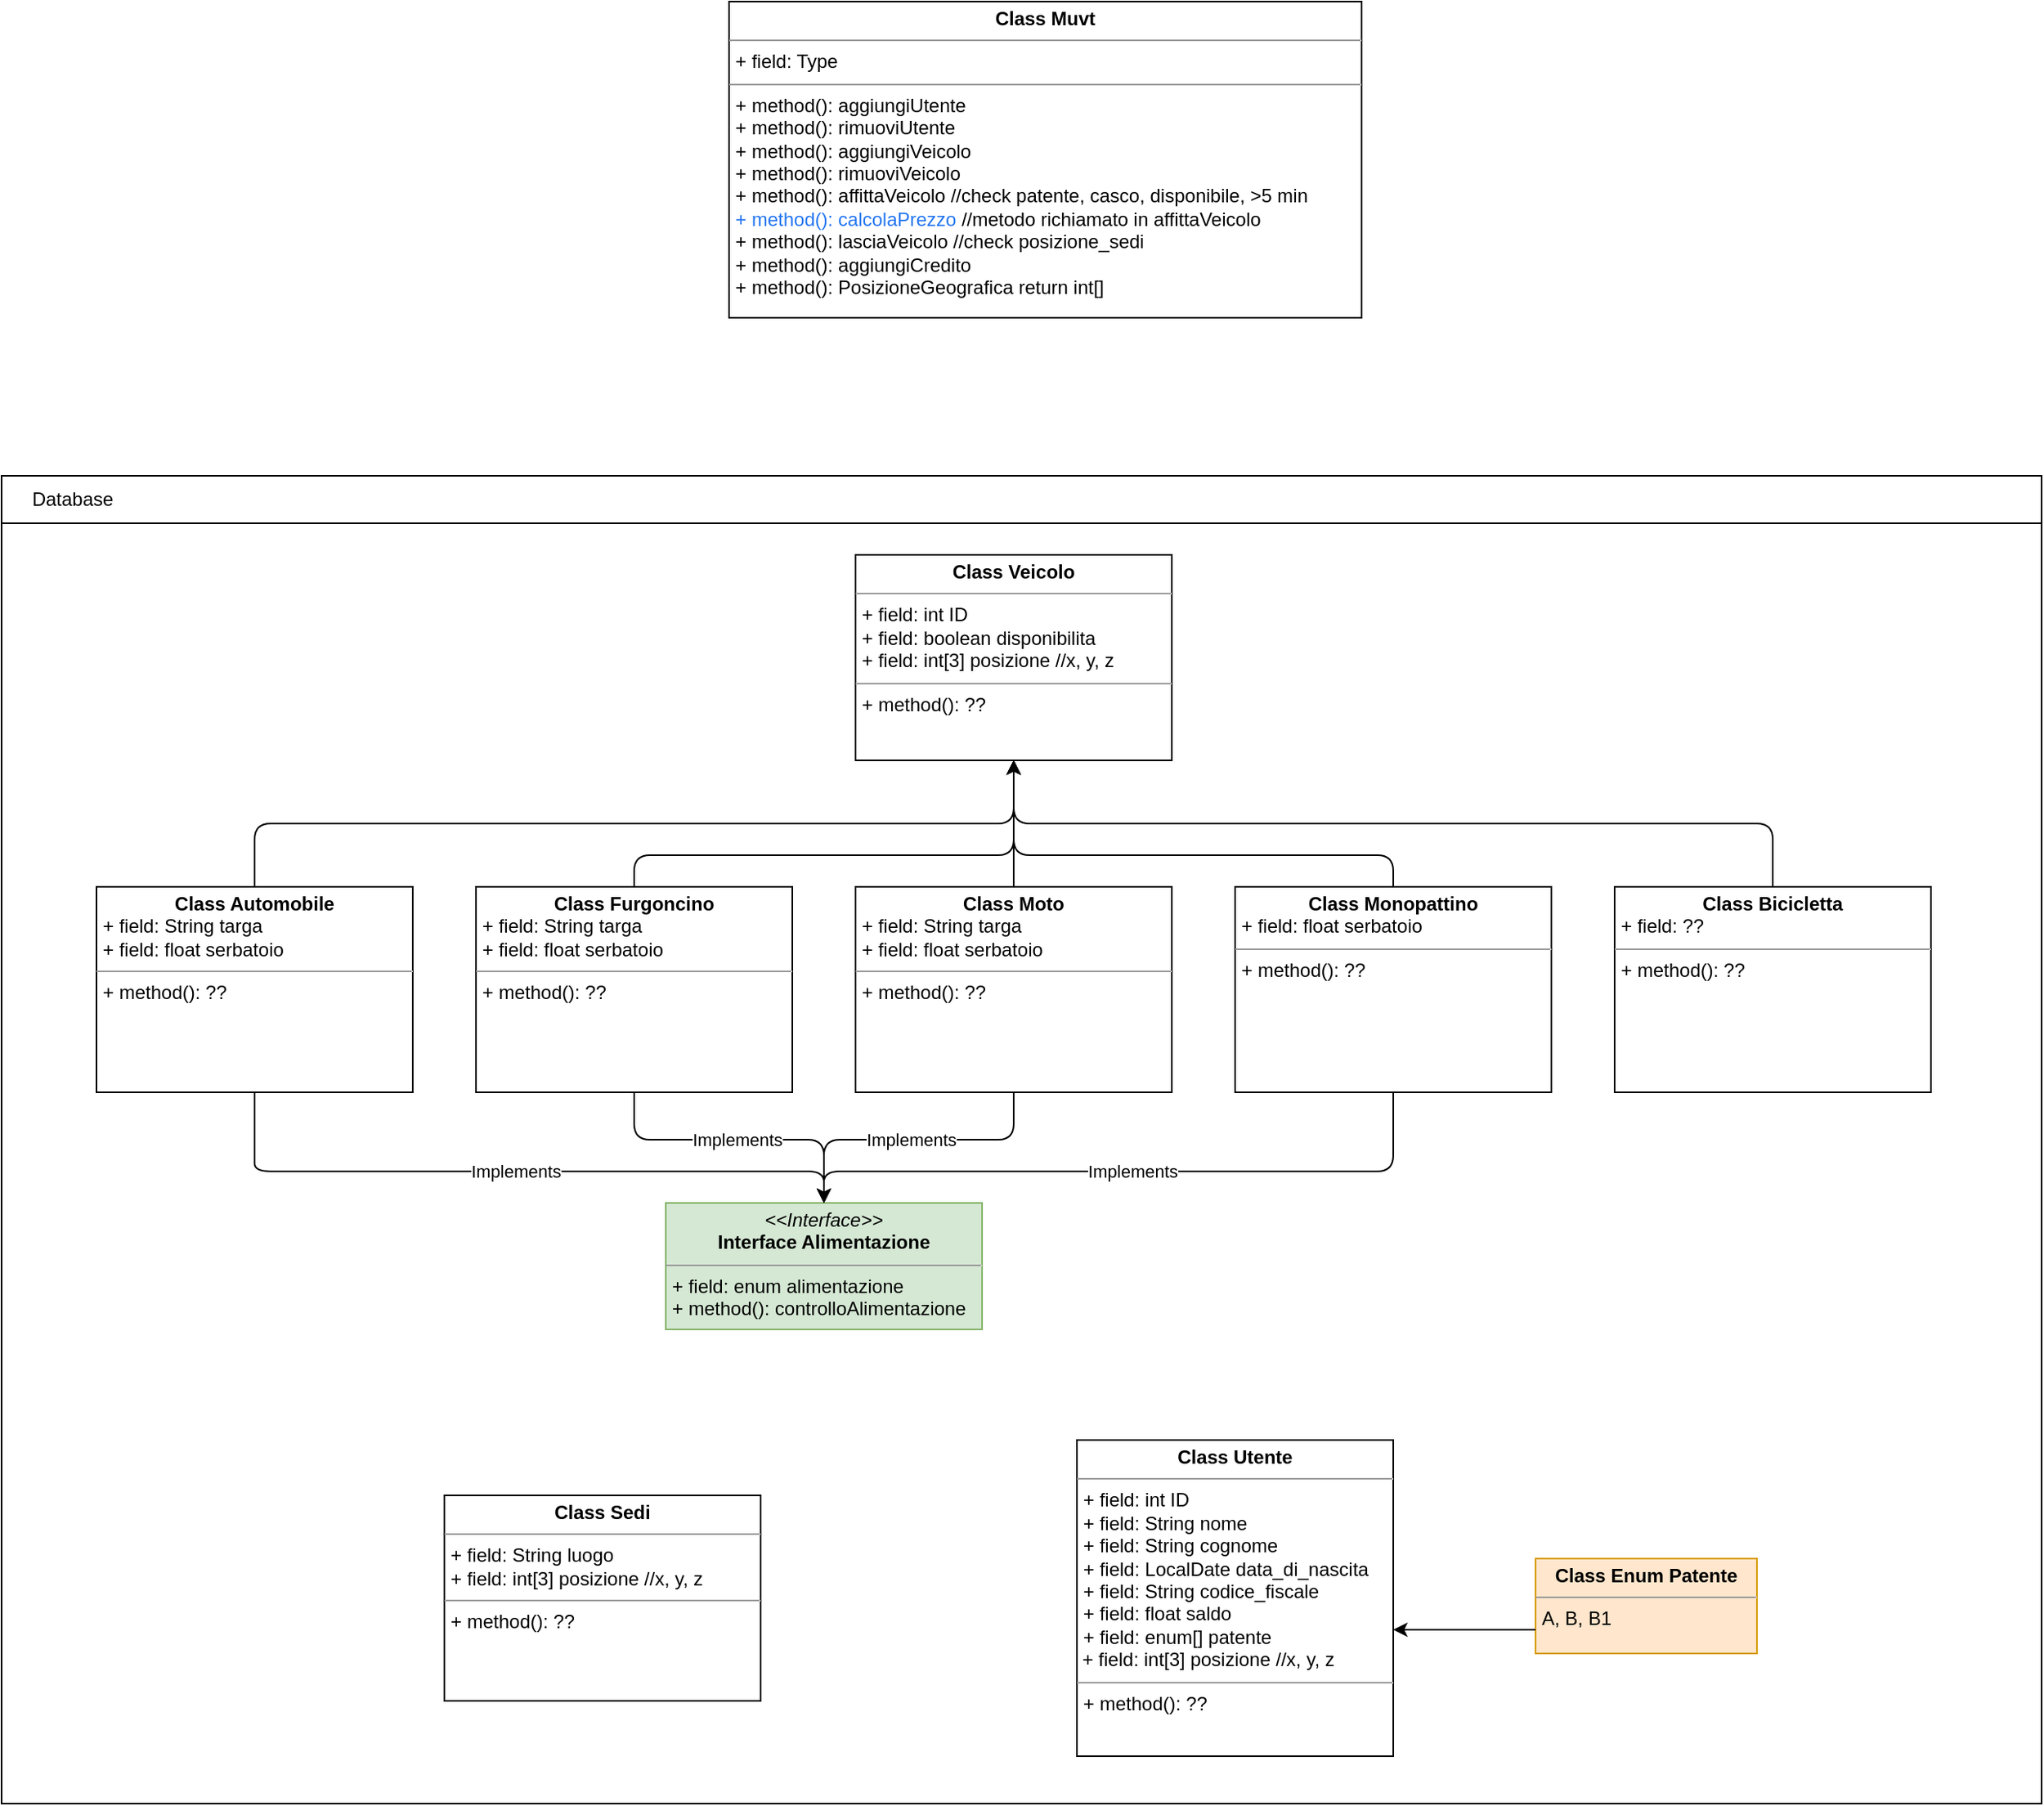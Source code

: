 <mxfile version="14.5.1" type="device"><diagram id="C5RBs43oDa-KdzZeNtuy" name="Page-1"><mxGraphModel dx="852" dy="486" grid="1" gridSize="10" guides="1" tooltips="1" connect="1" arrows="1" fold="1" page="1" pageScale="1" pageWidth="1169" pageHeight="827" math="0" shadow="0"><root><mxCell id="WIyWlLk6GJQsqaUBKTNV-0"/><mxCell id="WIyWlLk6GJQsqaUBKTNV-1" parent="WIyWlLk6GJQsqaUBKTNV-0"/><mxCell id="R4GEKbzclm3p3Y_QMuAE-41" value="" style="shape=internalStorage;whiteSpace=wrap;html=1;backgroundOutline=1;dx=0;dy=30;" vertex="1" parent="WIyWlLk6GJQsqaUBKTNV-1"><mxGeometry x="60" y="420" width="1290" height="840" as="geometry"/></mxCell><mxCell id="R4GEKbzclm3p3Y_QMuAE-4" value="&lt;p style=&quot;margin: 0px ; margin-top: 4px ; text-align: center&quot;&gt;&lt;b&gt;Class Muvt&lt;/b&gt;&lt;/p&gt;&lt;hr size=&quot;1&quot;&gt;&lt;p style=&quot;margin: 0px ; margin-left: 4px&quot;&gt;+ field: Type&lt;/p&gt;&lt;hr size=&quot;1&quot;&gt;&lt;p style=&quot;margin: 0px ; margin-left: 4px&quot;&gt;+ method(): aggiungiUtente&lt;/p&gt;&lt;p style=&quot;margin: 0px ; margin-left: 4px&quot;&gt;+ method(): rimuoviUtente&lt;br&gt;&lt;/p&gt;&lt;p style=&quot;margin: 0px ; margin-left: 4px&quot;&gt;+ method(): aggiungiVeicolo&lt;br&gt;&lt;/p&gt;&lt;p style=&quot;margin: 0px ; margin-left: 4px&quot;&gt;+ method(): rimuoviVeicolo&lt;br&gt;+ method(): affittaVeicolo //check patente, casco, disponibile, &amp;gt;5 min&lt;br&gt;&lt;font color=&quot;#2476f0&quot;&gt;+ method(): calcolaPrezzo&lt;/font&gt; //metodo richiamato in affittaVeicolo&amp;nbsp;&lt;br&gt;+ method(): lasciaVeicolo //check posizione_sedi&lt;br&gt;+ method(): aggiungiCredito&lt;br&gt;+ method(): PosizioneGeografica return int[]&lt;br&gt;&lt;/p&gt;" style="verticalAlign=top;align=left;overflow=fill;fontSize=12;fontFamily=Helvetica;html=1;" vertex="1" parent="WIyWlLk6GJQsqaUBKTNV-1"><mxGeometry x="520" y="120" width="400" height="200" as="geometry"/></mxCell><mxCell id="R4GEKbzclm3p3Y_QMuAE-5" value="&lt;p style=&quot;margin: 0px ; margin-top: 4px ; text-align: center&quot;&gt;&lt;b&gt;Class Veicolo&lt;/b&gt;&lt;/p&gt;&lt;hr size=&quot;1&quot;&gt;&lt;p style=&quot;margin: 0px ; margin-left: 4px&quot;&gt;+ field: int ID&lt;br&gt;+ field: boolean disponibilita&lt;br&gt;&lt;/p&gt;&lt;p style=&quot;margin: 0px ; margin-left: 4px&quot;&gt;+ field: int[3] posizione //x, y, z&lt;br&gt;&lt;/p&gt;&lt;hr size=&quot;1&quot;&gt;&lt;p style=&quot;margin: 0px ; margin-left: 4px&quot;&gt;+ method(): ??&lt;br&gt;&lt;/p&gt;" style="verticalAlign=top;align=left;overflow=fill;fontSize=12;fontFamily=Helvetica;html=1;" vertex="1" parent="WIyWlLk6GJQsqaUBKTNV-1"><mxGeometry x="600" y="470" width="200" height="130" as="geometry"/></mxCell><mxCell id="R4GEKbzclm3p3Y_QMuAE-6" value="&lt;p style=&quot;margin: 0px ; margin-top: 4px ; text-align: center&quot;&gt;&lt;i&gt;&amp;lt;&amp;lt;Interface&amp;gt;&amp;gt;&lt;/i&gt;&lt;br&gt;&lt;b&gt;Interface Alimentazione&lt;/b&gt;&lt;/p&gt;&lt;hr size=&quot;1&quot;&gt;&lt;p style=&quot;margin: 0px ; margin-left: 4px&quot;&gt;+ field: enum alimentazione&lt;/p&gt;&lt;p style=&quot;margin: 0px ; margin-left: 4px&quot;&gt;+ method(): controlloAlimentazione&amp;nbsp;&lt;/p&gt;" style="verticalAlign=top;align=left;overflow=fill;fontSize=12;fontFamily=Helvetica;html=1;fillColor=#d5e8d4;strokeColor=#82b366;" vertex="1" parent="WIyWlLk6GJQsqaUBKTNV-1"><mxGeometry x="480" y="880" width="200" height="80" as="geometry"/></mxCell><mxCell id="R4GEKbzclm3p3Y_QMuAE-7" value="&lt;p style=&quot;margin: 0px ; margin-top: 4px ; text-align: center&quot;&gt;&lt;b&gt;Class Automobile&lt;/b&gt;&lt;/p&gt;&lt;p style=&quot;margin: 0px ; margin-left: 4px&quot;&gt;+ field: String targa&lt;br&gt;&lt;/p&gt;&lt;p style=&quot;margin: 0px ; margin-left: 4px&quot;&gt;+ field: float serbatoio&amp;nbsp; &amp;nbsp; &amp;nbsp; &amp;nbsp; &amp;nbsp; &amp;nbsp; &amp;nbsp;&amp;nbsp;&lt;br&gt;&lt;/p&gt;&lt;hr size=&quot;1&quot;&gt;&lt;p style=&quot;margin: 0px ; margin-left: 4px&quot;&gt;+ method(): ??&lt;br&gt;&lt;/p&gt;" style="verticalAlign=top;align=left;overflow=fill;fontSize=12;fontFamily=Helvetica;html=1;" vertex="1" parent="WIyWlLk6GJQsqaUBKTNV-1"><mxGeometry x="120" y="680" width="200" height="130" as="geometry"/></mxCell><mxCell id="R4GEKbzclm3p3Y_QMuAE-8" value="&lt;p style=&quot;margin: 0px ; margin-top: 4px ; text-align: center&quot;&gt;&lt;b&gt;Class Furgoncino&lt;/b&gt;&lt;/p&gt;&lt;p style=&quot;margin: 0px 0px 0px 4px&quot;&gt;+ field: String targa&lt;br&gt;&lt;/p&gt;&lt;p style=&quot;margin: 0px 0px 0px 4px&quot;&gt;+ field: float serbatoio&lt;/p&gt;&lt;hr size=&quot;1&quot;&gt;&lt;p style=&quot;margin: 0px ; margin-left: 4px&quot;&gt;+ method(): ??&lt;br&gt;&lt;/p&gt;" style="verticalAlign=top;align=left;overflow=fill;fontSize=12;fontFamily=Helvetica;html=1;" vertex="1" parent="WIyWlLk6GJQsqaUBKTNV-1"><mxGeometry x="360" y="680" width="200" height="130" as="geometry"/></mxCell><mxCell id="R4GEKbzclm3p3Y_QMuAE-9" value="&lt;p style=&quot;margin: 0px ; margin-top: 4px ; text-align: center&quot;&gt;&lt;b&gt;Class Monopattino&lt;/b&gt;&lt;/p&gt;&lt;p style=&quot;margin: 0px ; margin-left: 4px&quot;&gt;+ field: float serbatoio&lt;br&gt;&lt;/p&gt;&lt;hr size=&quot;1&quot;&gt;&lt;p style=&quot;margin: 0px ; margin-left: 4px&quot;&gt;+ method(): ??&lt;br&gt;&lt;/p&gt;" style="verticalAlign=top;align=left;overflow=fill;fontSize=12;fontFamily=Helvetica;html=1;" vertex="1" parent="WIyWlLk6GJQsqaUBKTNV-1"><mxGeometry x="840" y="680" width="200" height="130" as="geometry"/></mxCell><mxCell id="R4GEKbzclm3p3Y_QMuAE-10" value="&lt;p style=&quot;margin: 0px ; margin-top: 4px ; text-align: center&quot;&gt;&lt;b&gt;Class Moto&lt;/b&gt;&lt;/p&gt;&lt;p style=&quot;margin: 0px 0px 0px 4px&quot;&gt;+ field: String targa&lt;br&gt;&lt;/p&gt;&lt;p style=&quot;margin: 0px 0px 0px 4px&quot;&gt;+ field: float serbatoio&lt;/p&gt;&lt;hr size=&quot;1&quot;&gt;&lt;p style=&quot;margin: 0px ; margin-left: 4px&quot;&gt;+ method(): ??&lt;br&gt;&lt;/p&gt;" style="verticalAlign=top;align=left;overflow=fill;fontSize=12;fontFamily=Helvetica;html=1;" vertex="1" parent="WIyWlLk6GJQsqaUBKTNV-1"><mxGeometry x="600" y="680" width="200" height="130" as="geometry"/></mxCell><mxCell id="R4GEKbzclm3p3Y_QMuAE-17" value="&lt;p style=&quot;margin: 0px ; margin-top: 4px ; text-align: center&quot;&gt;&lt;b&gt;Class Bicicletta&lt;/b&gt;&lt;/p&gt;&lt;p style=&quot;margin: 0px ; margin-left: 4px&quot;&gt;+ field: ??&lt;br&gt;&lt;/p&gt;&lt;hr size=&quot;1&quot;&gt;&lt;p style=&quot;margin: 0px ; margin-left: 4px&quot;&gt;+ method(): ??&lt;br&gt;&lt;/p&gt;" style="verticalAlign=top;align=left;overflow=fill;fontSize=12;fontFamily=Helvetica;html=1;" vertex="1" parent="WIyWlLk6GJQsqaUBKTNV-1"><mxGeometry x="1080" y="680" width="200" height="130" as="geometry"/></mxCell><mxCell id="R4GEKbzclm3p3Y_QMuAE-18" value="" style="endArrow=classic;html=1;entryX=0.5;entryY=1;entryDx=0;entryDy=0;exitX=0.5;exitY=0;exitDx=0;exitDy=0;" edge="1" parent="WIyWlLk6GJQsqaUBKTNV-1" source="R4GEKbzclm3p3Y_QMuAE-7" target="R4GEKbzclm3p3Y_QMuAE-5"><mxGeometry width="50" height="50" relative="1" as="geometry"><mxPoint x="390" y="650" as="sourcePoint"/><mxPoint x="440" y="600" as="targetPoint"/><Array as="points"><mxPoint x="220" y="640"/><mxPoint x="700" y="640"/></Array></mxGeometry></mxCell><mxCell id="R4GEKbzclm3p3Y_QMuAE-20" value="" style="endArrow=classic;html=1;entryX=0.5;entryY=1;entryDx=0;entryDy=0;exitX=0.5;exitY=0;exitDx=0;exitDy=0;" edge="1" parent="WIyWlLk6GJQsqaUBKTNV-1" source="R4GEKbzclm3p3Y_QMuAE-8" target="R4GEKbzclm3p3Y_QMuAE-5"><mxGeometry width="50" height="50" relative="1" as="geometry"><mxPoint x="350" y="630" as="sourcePoint"/><mxPoint x="400" y="580" as="targetPoint"/><Array as="points"><mxPoint x="460" y="660"/><mxPoint x="700" y="660"/></Array></mxGeometry></mxCell><mxCell id="R4GEKbzclm3p3Y_QMuAE-21" value="" style="endArrow=classic;html=1;entryX=0.5;entryY=1;entryDx=0;entryDy=0;exitX=0.5;exitY=0;exitDx=0;exitDy=0;" edge="1" parent="WIyWlLk6GJQsqaUBKTNV-1" source="R4GEKbzclm3p3Y_QMuAE-10" target="R4GEKbzclm3p3Y_QMuAE-5"><mxGeometry width="50" height="50" relative="1" as="geometry"><mxPoint x="660" y="690" as="sourcePoint"/><mxPoint x="710" y="640" as="targetPoint"/></mxGeometry></mxCell><mxCell id="R4GEKbzclm3p3Y_QMuAE-22" value="" style="endArrow=classic;html=1;entryX=0.5;entryY=1;entryDx=0;entryDy=0;exitX=0.5;exitY=0;exitDx=0;exitDy=0;" edge="1" parent="WIyWlLk6GJQsqaUBKTNV-1" source="R4GEKbzclm3p3Y_QMuAE-9" target="R4GEKbzclm3p3Y_QMuAE-5"><mxGeometry width="50" height="50" relative="1" as="geometry"><mxPoint x="930" y="660" as="sourcePoint"/><mxPoint x="980" y="610" as="targetPoint"/><Array as="points"><mxPoint x="940" y="660"/><mxPoint x="700" y="660"/></Array></mxGeometry></mxCell><mxCell id="R4GEKbzclm3p3Y_QMuAE-23" value="" style="endArrow=classic;html=1;entryX=0.5;entryY=1;entryDx=0;entryDy=0;exitX=0.5;exitY=0;exitDx=0;exitDy=0;" edge="1" parent="WIyWlLk6GJQsqaUBKTNV-1" source="R4GEKbzclm3p3Y_QMuAE-17" target="R4GEKbzclm3p3Y_QMuAE-5"><mxGeometry width="50" height="50" relative="1" as="geometry"><mxPoint x="940" y="660" as="sourcePoint"/><mxPoint x="990" y="610" as="targetPoint"/><Array as="points"><mxPoint x="1180" y="640"/><mxPoint x="700" y="640"/></Array></mxGeometry></mxCell><mxCell id="R4GEKbzclm3p3Y_QMuAE-31" value="" style="endArrow=classic;html=1;entryX=0.5;entryY=0;entryDx=0;entryDy=0;exitX=0.5;exitY=1;exitDx=0;exitDy=0;" edge="1" parent="WIyWlLk6GJQsqaUBKTNV-1" source="R4GEKbzclm3p3Y_QMuAE-7" target="R4GEKbzclm3p3Y_QMuAE-6"><mxGeometry relative="1" as="geometry"><mxPoint x="80" y="920" as="sourcePoint"/><mxPoint x="180" y="920" as="targetPoint"/><Array as="points"><mxPoint x="220" y="840"/><mxPoint x="220" y="860"/><mxPoint x="580" y="860"/></Array></mxGeometry></mxCell><mxCell id="R4GEKbzclm3p3Y_QMuAE-32" value="Implements" style="edgeLabel;resizable=0;html=1;align=center;verticalAlign=middle;" connectable="0" vertex="1" parent="R4GEKbzclm3p3Y_QMuAE-31"><mxGeometry relative="1" as="geometry"/></mxCell><mxCell id="R4GEKbzclm3p3Y_QMuAE-33" value="" style="endArrow=classic;html=1;exitX=0.5;exitY=1;exitDx=0;exitDy=0;entryX=0.5;entryY=0;entryDx=0;entryDy=0;" edge="1" parent="WIyWlLk6GJQsqaUBKTNV-1" source="R4GEKbzclm3p3Y_QMuAE-8" target="R4GEKbzclm3p3Y_QMuAE-6"><mxGeometry relative="1" as="geometry"><mxPoint x="230" y="820" as="sourcePoint"/><mxPoint x="570" y="850" as="targetPoint"/><Array as="points"><mxPoint x="460" y="840"/><mxPoint x="580" y="840"/></Array></mxGeometry></mxCell><mxCell id="R4GEKbzclm3p3Y_QMuAE-34" value="Implements" style="edgeLabel;resizable=0;html=1;align=center;verticalAlign=middle;" connectable="0" vertex="1" parent="R4GEKbzclm3p3Y_QMuAE-33"><mxGeometry relative="1" as="geometry"/></mxCell><mxCell id="R4GEKbzclm3p3Y_QMuAE-35" value="" style="endArrow=classic;html=1;exitX=0.5;exitY=1;exitDx=0;exitDy=0;entryX=0.5;entryY=0;entryDx=0;entryDy=0;" edge="1" parent="WIyWlLk6GJQsqaUBKTNV-1" source="R4GEKbzclm3p3Y_QMuAE-10" target="R4GEKbzclm3p3Y_QMuAE-6"><mxGeometry relative="1" as="geometry"><mxPoint x="470" y="820" as="sourcePoint"/><mxPoint x="580" y="850" as="targetPoint"/><Array as="points"><mxPoint x="700" y="840"/><mxPoint x="580" y="840"/></Array></mxGeometry></mxCell><mxCell id="R4GEKbzclm3p3Y_QMuAE-36" value="Implements" style="edgeLabel;resizable=0;html=1;align=center;verticalAlign=middle;" connectable="0" vertex="1" parent="R4GEKbzclm3p3Y_QMuAE-35"><mxGeometry relative="1" as="geometry"/></mxCell><mxCell id="R4GEKbzclm3p3Y_QMuAE-37" value="" style="endArrow=classic;html=1;exitX=0.5;exitY=1;exitDx=0;exitDy=0;entryX=0.5;entryY=0;entryDx=0;entryDy=0;" edge="1" parent="WIyWlLk6GJQsqaUBKTNV-1" source="R4GEKbzclm3p3Y_QMuAE-9" target="R4GEKbzclm3p3Y_QMuAE-6"><mxGeometry relative="1" as="geometry"><mxPoint x="480" y="830" as="sourcePoint"/><mxPoint x="600" y="900" as="targetPoint"/><Array as="points"><mxPoint x="940" y="860"/><mxPoint x="580" y="860"/></Array></mxGeometry></mxCell><mxCell id="R4GEKbzclm3p3Y_QMuAE-38" value="Implements" style="edgeLabel;resizable=0;html=1;align=center;verticalAlign=middle;" connectable="0" vertex="1" parent="R4GEKbzclm3p3Y_QMuAE-37"><mxGeometry relative="1" as="geometry"/></mxCell><mxCell id="R4GEKbzclm3p3Y_QMuAE-40" value="&lt;p style=&quot;margin: 0px ; margin-top: 4px ; text-align: center&quot;&gt;&lt;b&gt;Class Enum Patente&lt;/b&gt;&lt;/p&gt;&lt;hr size=&quot;1&quot;&gt;&lt;p style=&quot;margin: 0px ; margin-left: 4px&quot;&gt;A, B, B1&lt;/p&gt;" style="verticalAlign=top;align=left;overflow=fill;fontSize=12;fontFamily=Helvetica;html=1;fillColor=#ffe6cc;strokeColor=#d79b00;" vertex="1" parent="WIyWlLk6GJQsqaUBKTNV-1"><mxGeometry x="1030" y="1105" width="140" height="60" as="geometry"/></mxCell><mxCell id="R4GEKbzclm3p3Y_QMuAE-42" value="Database" style="text;html=1;strokeColor=none;fillColor=none;align=center;verticalAlign=middle;whiteSpace=wrap;rounded=0;" vertex="1" parent="WIyWlLk6GJQsqaUBKTNV-1"><mxGeometry x="60" y="420" width="90" height="30" as="geometry"/></mxCell><mxCell id="R4GEKbzclm3p3Y_QMuAE-43" value="" style="endArrow=classic;html=1;exitX=0;exitY=0.75;exitDx=0;exitDy=0;entryX=1;entryY=0.6;entryDx=0;entryDy=0;entryPerimeter=0;" edge="1" parent="WIyWlLk6GJQsqaUBKTNV-1" source="R4GEKbzclm3p3Y_QMuAE-40"><mxGeometry width="50" height="50" relative="1" as="geometry"><mxPoint x="960" y="1040" as="sourcePoint"/><mxPoint x="940" y="1150" as="targetPoint"/></mxGeometry></mxCell><mxCell id="R4GEKbzclm3p3Y_QMuAE-44" value="&lt;p style=&quot;margin: 0px ; margin-top: 4px ; text-align: center&quot;&gt;&lt;b&gt;Class Sedi&lt;/b&gt;&lt;/p&gt;&lt;hr size=&quot;1&quot;&gt;&lt;p style=&quot;margin: 0px ; margin-left: 4px&quot;&gt;+ field: String luogo&lt;br&gt;&lt;/p&gt;&lt;p style=&quot;margin: 0px ; margin-left: 4px&quot;&gt;+ field: int[3] posizione //x, y, z&lt;br&gt;&lt;/p&gt;&lt;hr size=&quot;1&quot;&gt;&lt;p style=&quot;margin: 0px ; margin-left: 4px&quot;&gt;+ method(): ??&lt;br&gt;&lt;/p&gt;" style="verticalAlign=top;align=left;overflow=fill;fontSize=12;fontFamily=Helvetica;html=1;" vertex="1" parent="WIyWlLk6GJQsqaUBKTNV-1"><mxGeometry x="340" y="1065" width="200" height="130" as="geometry"/></mxCell><mxCell id="R4GEKbzclm3p3Y_QMuAE-45" value="&lt;p style=&quot;margin: 0px ; margin-top: 4px ; text-align: center&quot;&gt;&lt;b&gt;Class Utente&lt;/b&gt;&lt;/p&gt;&lt;hr size=&quot;1&quot;&gt;&lt;p style=&quot;margin: 0px ; margin-left: 4px&quot;&gt;+ field: int ID&lt;br&gt;&lt;/p&gt;&lt;p style=&quot;margin: 0px ; margin-left: 4px&quot;&gt;+ field: String nome&lt;/p&gt;&lt;p style=&quot;margin: 0px ; margin-left: 4px&quot;&gt;+ field: String cognome&lt;br&gt;+ field: LocalDate data_di_nascita&lt;br&gt;+ field: String codice_fiscale&lt;br&gt;+ field: float saldo&lt;br&gt;&lt;/p&gt;&lt;p style=&quot;margin: 0px ; margin-left: 4px&quot;&gt;+ field: enum[] patente&lt;br&gt;&lt;/p&gt;&amp;nbsp;+ field: int[3] posizione //x, y, z&lt;hr size=&quot;1&quot;&gt;&lt;p style=&quot;margin: 0px ; margin-left: 4px&quot;&gt;+ method(): ??&lt;br&gt;&lt;/p&gt;" style="verticalAlign=top;align=left;overflow=fill;fontSize=12;fontFamily=Helvetica;html=1;" vertex="1" parent="WIyWlLk6GJQsqaUBKTNV-1"><mxGeometry x="740" y="1030" width="200" height="200" as="geometry"/></mxCell></root></mxGraphModel></diagram></mxfile>